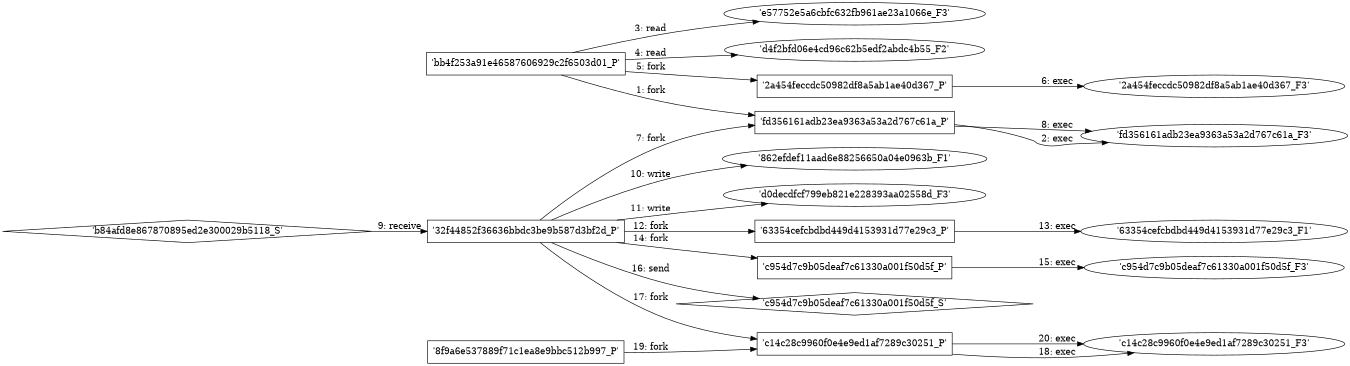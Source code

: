 digraph "D:\Learning\Paper\apt\基于CTI的攻击预警\Dataset\攻击图\ASGfromALLCTI\LodaRAT Update Alive and Well.dot" {
rankdir="LR"
size="9"
fixedsize="false"
splines="true"
nodesep=0.3
ranksep=0
fontsize=10
overlap="scalexy"
engine= "neato"
	"'bb4f253a91e46587606929c2f6503d01_P'" [node_type=Process shape=box]
	"'fd356161adb23ea9363a53a2d767c61a_P'" [node_type=Process shape=box]
	"'bb4f253a91e46587606929c2f6503d01_P'" -> "'fd356161adb23ea9363a53a2d767c61a_P'" [label="1: fork"]
	"'fd356161adb23ea9363a53a2d767c61a_P'" [node_type=Process shape=box]
	"'fd356161adb23ea9363a53a2d767c61a_F3'" [node_type=File shape=ellipse]
	"'fd356161adb23ea9363a53a2d767c61a_P'" -> "'fd356161adb23ea9363a53a2d767c61a_F3'" [label="2: exec"]
	"'e57752e5a6cbfc632fb961ae23a1066e_F3'" [node_type=file shape=ellipse]
	"'bb4f253a91e46587606929c2f6503d01_P'" [node_type=Process shape=box]
	"'bb4f253a91e46587606929c2f6503d01_P'" -> "'e57752e5a6cbfc632fb961ae23a1066e_F3'" [label="3: read"]
	"'d4f2bfd06e4cd96c62b5edf2abdc4b55_F2'" [node_type=file shape=ellipse]
	"'bb4f253a91e46587606929c2f6503d01_P'" [node_type=Process shape=box]
	"'bb4f253a91e46587606929c2f6503d01_P'" -> "'d4f2bfd06e4cd96c62b5edf2abdc4b55_F2'" [label="4: read"]
	"'bb4f253a91e46587606929c2f6503d01_P'" [node_type=Process shape=box]
	"'2a454feccdc50982df8a5ab1ae40d367_P'" [node_type=Process shape=box]
	"'bb4f253a91e46587606929c2f6503d01_P'" -> "'2a454feccdc50982df8a5ab1ae40d367_P'" [label="5: fork"]
	"'2a454feccdc50982df8a5ab1ae40d367_P'" [node_type=Process shape=box]
	"'2a454feccdc50982df8a5ab1ae40d367_F3'" [node_type=File shape=ellipse]
	"'2a454feccdc50982df8a5ab1ae40d367_P'" -> "'2a454feccdc50982df8a5ab1ae40d367_F3'" [label="6: exec"]
	"'32f44852f36636bbdc3be9b587d3bf2d_P'" [node_type=Process shape=box]
	"'fd356161adb23ea9363a53a2d767c61a_P'" [node_type=Process shape=box]
	"'32f44852f36636bbdc3be9b587d3bf2d_P'" -> "'fd356161adb23ea9363a53a2d767c61a_P'" [label="7: fork"]
	"'fd356161adb23ea9363a53a2d767c61a_P'" [node_type=Process shape=box]
	"'fd356161adb23ea9363a53a2d767c61a_F3'" [node_type=File shape=ellipse]
	"'fd356161adb23ea9363a53a2d767c61a_P'" -> "'fd356161adb23ea9363a53a2d767c61a_F3'" [label="8: exec"]
	"'32f44852f36636bbdc3be9b587d3bf2d_P'" [node_type=Process shape=box]
	"'b84afd8e867870895ed2e300029b5118_S'" [node_type=Socket shape=diamond]
	"'b84afd8e867870895ed2e300029b5118_S'" -> "'32f44852f36636bbdc3be9b587d3bf2d_P'" [label="9: receive"]
	"'862efdef11aad6e88256650a04e0963b_F1'" [node_type=file shape=ellipse]
	"'32f44852f36636bbdc3be9b587d3bf2d_P'" [node_type=Process shape=box]
	"'32f44852f36636bbdc3be9b587d3bf2d_P'" -> "'862efdef11aad6e88256650a04e0963b_F1'" [label="10: write"]
	"'d0decdfcf799eb821e228393aa02558d_F3'" [node_type=file shape=ellipse]
	"'32f44852f36636bbdc3be9b587d3bf2d_P'" [node_type=Process shape=box]
	"'32f44852f36636bbdc3be9b587d3bf2d_P'" -> "'d0decdfcf799eb821e228393aa02558d_F3'" [label="11: write"]
	"'32f44852f36636bbdc3be9b587d3bf2d_P'" [node_type=Process shape=box]
	"'63354cefcbdbd449d4153931d77e29c3_P'" [node_type=Process shape=box]
	"'32f44852f36636bbdc3be9b587d3bf2d_P'" -> "'63354cefcbdbd449d4153931d77e29c3_P'" [label="12: fork"]
	"'63354cefcbdbd449d4153931d77e29c3_P'" [node_type=Process shape=box]
	"'63354cefcbdbd449d4153931d77e29c3_F1'" [node_type=File shape=ellipse]
	"'63354cefcbdbd449d4153931d77e29c3_P'" -> "'63354cefcbdbd449d4153931d77e29c3_F1'" [label="13: exec"]
	"'32f44852f36636bbdc3be9b587d3bf2d_P'" [node_type=Process shape=box]
	"'c954d7c9b05deaf7c61330a001f50d5f_P'" [node_type=Process shape=box]
	"'32f44852f36636bbdc3be9b587d3bf2d_P'" -> "'c954d7c9b05deaf7c61330a001f50d5f_P'" [label="14: fork"]
	"'c954d7c9b05deaf7c61330a001f50d5f_P'" [node_type=Process shape=box]
	"'c954d7c9b05deaf7c61330a001f50d5f_F3'" [node_type=File shape=ellipse]
	"'c954d7c9b05deaf7c61330a001f50d5f_P'" -> "'c954d7c9b05deaf7c61330a001f50d5f_F3'" [label="15: exec"]
	"'c954d7c9b05deaf7c61330a001f50d5f_S'" [node_type=Socket shape=diamond]
	"'32f44852f36636bbdc3be9b587d3bf2d_P'" [node_type=Process shape=box]
	"'32f44852f36636bbdc3be9b587d3bf2d_P'" -> "'c954d7c9b05deaf7c61330a001f50d5f_S'" [label="16: send"]
	"'32f44852f36636bbdc3be9b587d3bf2d_P'" [node_type=Process shape=box]
	"'c14c28c9960f0e4e9ed1af7289c30251_P'" [node_type=Process shape=box]
	"'32f44852f36636bbdc3be9b587d3bf2d_P'" -> "'c14c28c9960f0e4e9ed1af7289c30251_P'" [label="17: fork"]
	"'c14c28c9960f0e4e9ed1af7289c30251_P'" [node_type=Process shape=box]
	"'c14c28c9960f0e4e9ed1af7289c30251_F3'" [node_type=File shape=ellipse]
	"'c14c28c9960f0e4e9ed1af7289c30251_P'" -> "'c14c28c9960f0e4e9ed1af7289c30251_F3'" [label="18: exec"]
	"'8f9a6e537889f71c1ea8e9bbc512b997_P'" [node_type=Process shape=box]
	"'c14c28c9960f0e4e9ed1af7289c30251_P'" [node_type=Process shape=box]
	"'8f9a6e537889f71c1ea8e9bbc512b997_P'" -> "'c14c28c9960f0e4e9ed1af7289c30251_P'" [label="19: fork"]
	"'c14c28c9960f0e4e9ed1af7289c30251_P'" [node_type=Process shape=box]
	"'c14c28c9960f0e4e9ed1af7289c30251_F3'" [node_type=File shape=ellipse]
	"'c14c28c9960f0e4e9ed1af7289c30251_P'" -> "'c14c28c9960f0e4e9ed1af7289c30251_F3'" [label="20: exec"]
}
